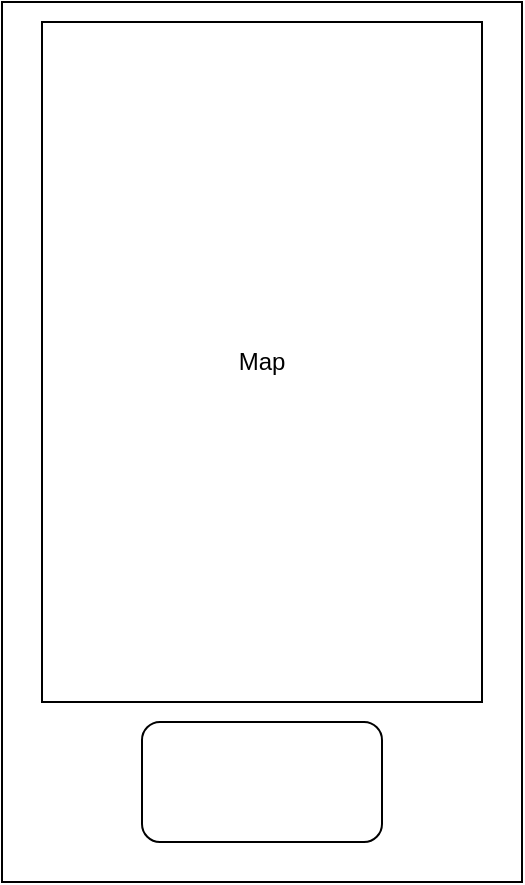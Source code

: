 <mxfile version="14.5.1" type="device"><diagram id="H6-5gN0SInA0lf7Tl1td" name="Página-1"><mxGraphModel dx="1024" dy="592" grid="1" gridSize="10" guides="1" tooltips="1" connect="1" arrows="1" fold="1" page="1" pageScale="1" pageWidth="827" pageHeight="1169" math="0" shadow="0"><root><mxCell id="0"/><mxCell id="1" parent="0"/><mxCell id="iPG7Yrhe_VXb9y_oIE3C-1" value="" style="rounded=0;whiteSpace=wrap;html=1;" parent="1" vertex="1"><mxGeometry x="40" y="40" width="260" height="440" as="geometry"/></mxCell><mxCell id="3EJDJ73DjlCwNBxr1wj8-2" value="Map" style="rounded=0;whiteSpace=wrap;html=1;" vertex="1" parent="1"><mxGeometry x="60" y="50" width="220" height="340" as="geometry"/></mxCell><mxCell id="3EJDJ73DjlCwNBxr1wj8-3" value="" style="rounded=1;whiteSpace=wrap;html=1;" vertex="1" parent="1"><mxGeometry x="110" y="400" width="120" height="60" as="geometry"/></mxCell></root></mxGraphModel></diagram></mxfile>